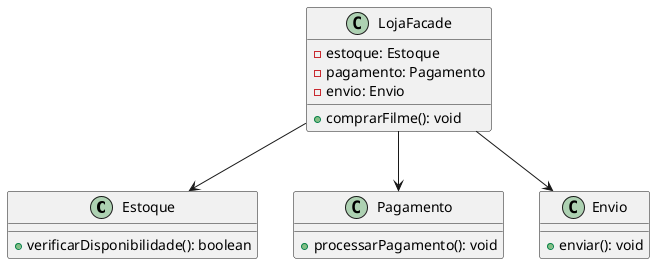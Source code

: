 @startuml Facade
class Estoque {
    +verificarDisponibilidade(): boolean
}

class Pagamento {
    +processarPagamento(): void
}

class Envio {
    +enviar(): void
}

class LojaFacade {
    -estoque: Estoque
    -pagamento: Pagamento
    -envio: Envio
    +comprarFilme(): void
}

LojaFacade --> Estoque
LojaFacade --> Pagamento
LojaFacade --> Envio
@enduml
